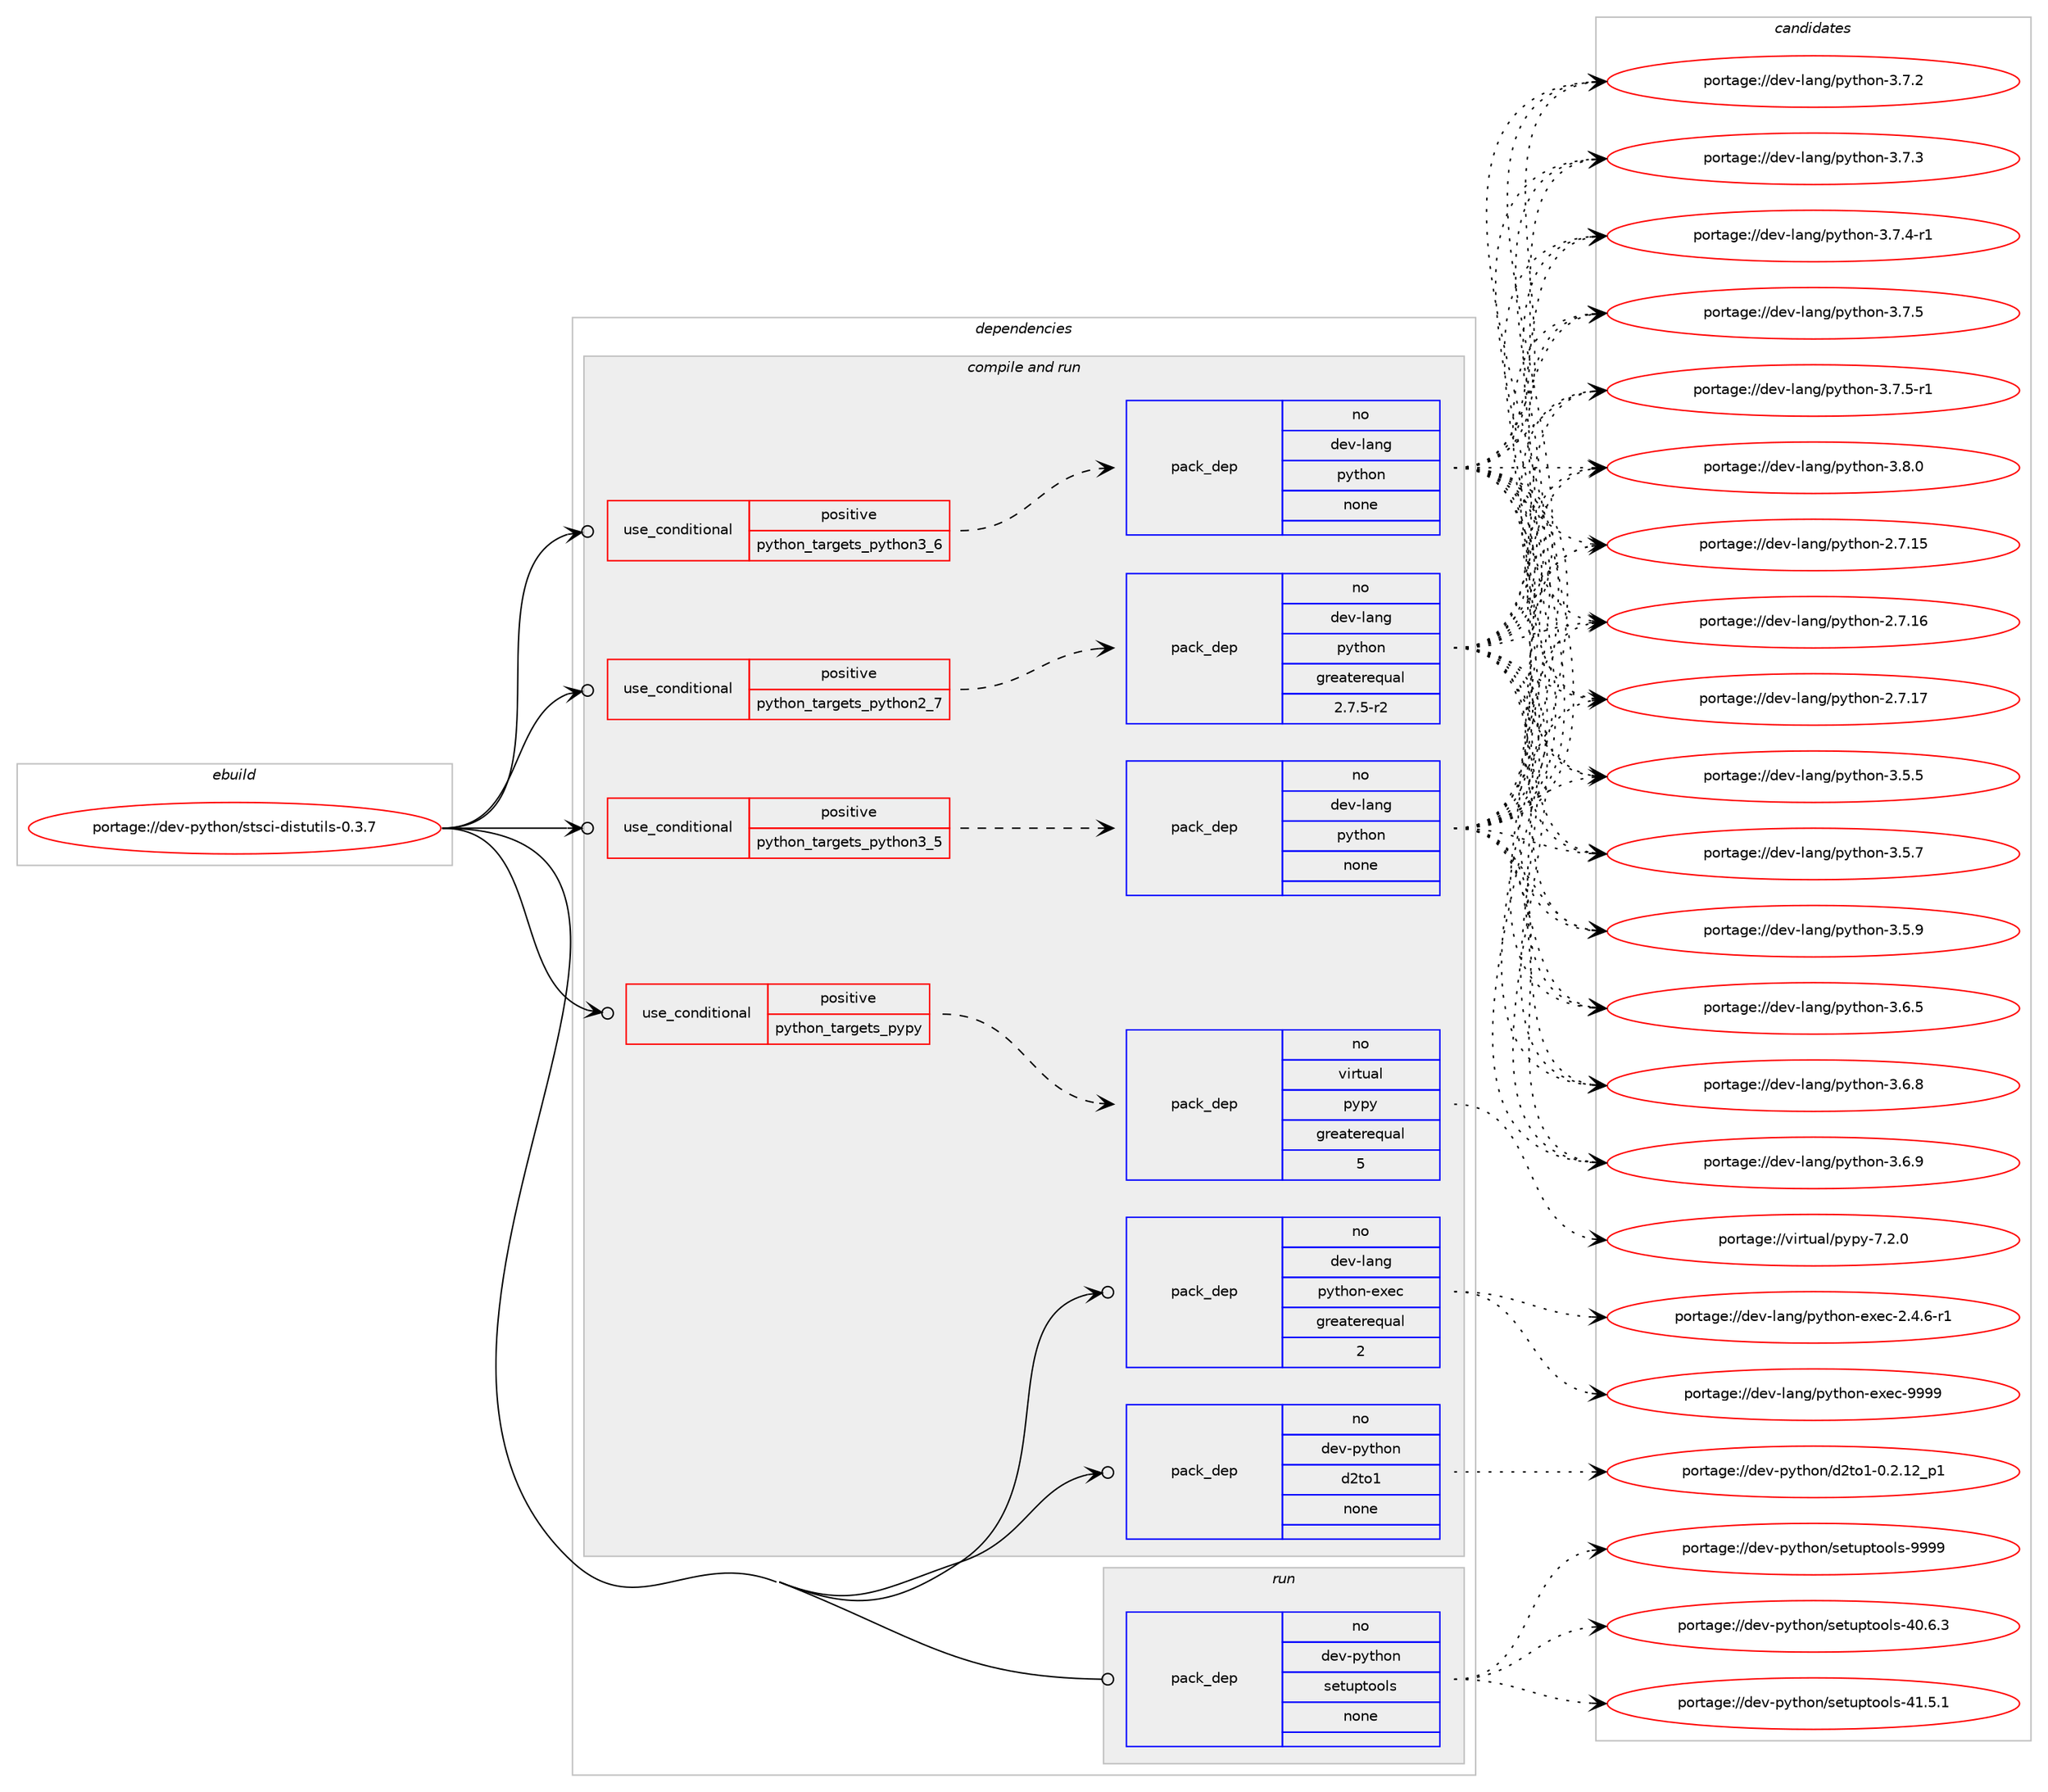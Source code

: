 digraph prolog {

# *************
# Graph options
# *************

newrank=true;
concentrate=true;
compound=true;
graph [rankdir=LR,fontname=Helvetica,fontsize=10,ranksep=1.5];#, ranksep=2.5, nodesep=0.2];
edge  [arrowhead=vee];
node  [fontname=Helvetica,fontsize=10];

# **********
# The ebuild
# **********

subgraph cluster_leftcol {
color=gray;
rank=same;
label=<<i>ebuild</i>>;
id [label="portage://dev-python/stsci-distutils-0.3.7", color=red, width=4, href="../dev-python/stsci-distutils-0.3.7.svg"];
}

# ****************
# The dependencies
# ****************

subgraph cluster_midcol {
color=gray;
label=<<i>dependencies</i>>;
subgraph cluster_compile {
fillcolor="#eeeeee";
style=filled;
label=<<i>compile</i>>;
}
subgraph cluster_compileandrun {
fillcolor="#eeeeee";
style=filled;
label=<<i>compile and run</i>>;
subgraph cond39352 {
dependency174494 [label=<<TABLE BORDER="0" CELLBORDER="1" CELLSPACING="0" CELLPADDING="4"><TR><TD ROWSPAN="3" CELLPADDING="10">use_conditional</TD></TR><TR><TD>positive</TD></TR><TR><TD>python_targets_pypy</TD></TR></TABLE>>, shape=none, color=red];
subgraph pack131739 {
dependency174495 [label=<<TABLE BORDER="0" CELLBORDER="1" CELLSPACING="0" CELLPADDING="4" WIDTH="220"><TR><TD ROWSPAN="6" CELLPADDING="30">pack_dep</TD></TR><TR><TD WIDTH="110">no</TD></TR><TR><TD>virtual</TD></TR><TR><TD>pypy</TD></TR><TR><TD>greaterequal</TD></TR><TR><TD>5</TD></TR></TABLE>>, shape=none, color=blue];
}
dependency174494:e -> dependency174495:w [weight=20,style="dashed",arrowhead="vee"];
}
id:e -> dependency174494:w [weight=20,style="solid",arrowhead="odotvee"];
subgraph cond39353 {
dependency174496 [label=<<TABLE BORDER="0" CELLBORDER="1" CELLSPACING="0" CELLPADDING="4"><TR><TD ROWSPAN="3" CELLPADDING="10">use_conditional</TD></TR><TR><TD>positive</TD></TR><TR><TD>python_targets_python2_7</TD></TR></TABLE>>, shape=none, color=red];
subgraph pack131740 {
dependency174497 [label=<<TABLE BORDER="0" CELLBORDER="1" CELLSPACING="0" CELLPADDING="4" WIDTH="220"><TR><TD ROWSPAN="6" CELLPADDING="30">pack_dep</TD></TR><TR><TD WIDTH="110">no</TD></TR><TR><TD>dev-lang</TD></TR><TR><TD>python</TD></TR><TR><TD>greaterequal</TD></TR><TR><TD>2.7.5-r2</TD></TR></TABLE>>, shape=none, color=blue];
}
dependency174496:e -> dependency174497:w [weight=20,style="dashed",arrowhead="vee"];
}
id:e -> dependency174496:w [weight=20,style="solid",arrowhead="odotvee"];
subgraph cond39354 {
dependency174498 [label=<<TABLE BORDER="0" CELLBORDER="1" CELLSPACING="0" CELLPADDING="4"><TR><TD ROWSPAN="3" CELLPADDING="10">use_conditional</TD></TR><TR><TD>positive</TD></TR><TR><TD>python_targets_python3_5</TD></TR></TABLE>>, shape=none, color=red];
subgraph pack131741 {
dependency174499 [label=<<TABLE BORDER="0" CELLBORDER="1" CELLSPACING="0" CELLPADDING="4" WIDTH="220"><TR><TD ROWSPAN="6" CELLPADDING="30">pack_dep</TD></TR><TR><TD WIDTH="110">no</TD></TR><TR><TD>dev-lang</TD></TR><TR><TD>python</TD></TR><TR><TD>none</TD></TR><TR><TD></TD></TR></TABLE>>, shape=none, color=blue];
}
dependency174498:e -> dependency174499:w [weight=20,style="dashed",arrowhead="vee"];
}
id:e -> dependency174498:w [weight=20,style="solid",arrowhead="odotvee"];
subgraph cond39355 {
dependency174500 [label=<<TABLE BORDER="0" CELLBORDER="1" CELLSPACING="0" CELLPADDING="4"><TR><TD ROWSPAN="3" CELLPADDING="10">use_conditional</TD></TR><TR><TD>positive</TD></TR><TR><TD>python_targets_python3_6</TD></TR></TABLE>>, shape=none, color=red];
subgraph pack131742 {
dependency174501 [label=<<TABLE BORDER="0" CELLBORDER="1" CELLSPACING="0" CELLPADDING="4" WIDTH="220"><TR><TD ROWSPAN="6" CELLPADDING="30">pack_dep</TD></TR><TR><TD WIDTH="110">no</TD></TR><TR><TD>dev-lang</TD></TR><TR><TD>python</TD></TR><TR><TD>none</TD></TR><TR><TD></TD></TR></TABLE>>, shape=none, color=blue];
}
dependency174500:e -> dependency174501:w [weight=20,style="dashed",arrowhead="vee"];
}
id:e -> dependency174500:w [weight=20,style="solid",arrowhead="odotvee"];
subgraph pack131743 {
dependency174502 [label=<<TABLE BORDER="0" CELLBORDER="1" CELLSPACING="0" CELLPADDING="4" WIDTH="220"><TR><TD ROWSPAN="6" CELLPADDING="30">pack_dep</TD></TR><TR><TD WIDTH="110">no</TD></TR><TR><TD>dev-lang</TD></TR><TR><TD>python-exec</TD></TR><TR><TD>greaterequal</TD></TR><TR><TD>2</TD></TR></TABLE>>, shape=none, color=blue];
}
id:e -> dependency174502:w [weight=20,style="solid",arrowhead="odotvee"];
subgraph pack131744 {
dependency174503 [label=<<TABLE BORDER="0" CELLBORDER="1" CELLSPACING="0" CELLPADDING="4" WIDTH="220"><TR><TD ROWSPAN="6" CELLPADDING="30">pack_dep</TD></TR><TR><TD WIDTH="110">no</TD></TR><TR><TD>dev-python</TD></TR><TR><TD>d2to1</TD></TR><TR><TD>none</TD></TR><TR><TD></TD></TR></TABLE>>, shape=none, color=blue];
}
id:e -> dependency174503:w [weight=20,style="solid",arrowhead="odotvee"];
}
subgraph cluster_run {
fillcolor="#eeeeee";
style=filled;
label=<<i>run</i>>;
subgraph pack131745 {
dependency174504 [label=<<TABLE BORDER="0" CELLBORDER="1" CELLSPACING="0" CELLPADDING="4" WIDTH="220"><TR><TD ROWSPAN="6" CELLPADDING="30">pack_dep</TD></TR><TR><TD WIDTH="110">no</TD></TR><TR><TD>dev-python</TD></TR><TR><TD>setuptools</TD></TR><TR><TD>none</TD></TR><TR><TD></TD></TR></TABLE>>, shape=none, color=blue];
}
id:e -> dependency174504:w [weight=20,style="solid",arrowhead="odot"];
}
}

# **************
# The candidates
# **************

subgraph cluster_choices {
rank=same;
color=gray;
label=<<i>candidates</i>>;

subgraph choice131739 {
color=black;
nodesep=1;
choiceportage1181051141161179710847112121112121455546504648 [label="portage://virtual/pypy-7.2.0", color=red, width=4,href="../virtual/pypy-7.2.0.svg"];
dependency174495:e -> choiceportage1181051141161179710847112121112121455546504648:w [style=dotted,weight="100"];
}
subgraph choice131740 {
color=black;
nodesep=1;
choiceportage10010111845108971101034711212111610411111045504655464953 [label="portage://dev-lang/python-2.7.15", color=red, width=4,href="../dev-lang/python-2.7.15.svg"];
choiceportage10010111845108971101034711212111610411111045504655464954 [label="portage://dev-lang/python-2.7.16", color=red, width=4,href="../dev-lang/python-2.7.16.svg"];
choiceportage10010111845108971101034711212111610411111045504655464955 [label="portage://dev-lang/python-2.7.17", color=red, width=4,href="../dev-lang/python-2.7.17.svg"];
choiceportage100101118451089711010347112121116104111110455146534653 [label="portage://dev-lang/python-3.5.5", color=red, width=4,href="../dev-lang/python-3.5.5.svg"];
choiceportage100101118451089711010347112121116104111110455146534655 [label="portage://dev-lang/python-3.5.7", color=red, width=4,href="../dev-lang/python-3.5.7.svg"];
choiceportage100101118451089711010347112121116104111110455146534657 [label="portage://dev-lang/python-3.5.9", color=red, width=4,href="../dev-lang/python-3.5.9.svg"];
choiceportage100101118451089711010347112121116104111110455146544653 [label="portage://dev-lang/python-3.6.5", color=red, width=4,href="../dev-lang/python-3.6.5.svg"];
choiceportage100101118451089711010347112121116104111110455146544656 [label="portage://dev-lang/python-3.6.8", color=red, width=4,href="../dev-lang/python-3.6.8.svg"];
choiceportage100101118451089711010347112121116104111110455146544657 [label="portage://dev-lang/python-3.6.9", color=red, width=4,href="../dev-lang/python-3.6.9.svg"];
choiceportage100101118451089711010347112121116104111110455146554650 [label="portage://dev-lang/python-3.7.2", color=red, width=4,href="../dev-lang/python-3.7.2.svg"];
choiceportage100101118451089711010347112121116104111110455146554651 [label="portage://dev-lang/python-3.7.3", color=red, width=4,href="../dev-lang/python-3.7.3.svg"];
choiceportage1001011184510897110103471121211161041111104551465546524511449 [label="portage://dev-lang/python-3.7.4-r1", color=red, width=4,href="../dev-lang/python-3.7.4-r1.svg"];
choiceportage100101118451089711010347112121116104111110455146554653 [label="portage://dev-lang/python-3.7.5", color=red, width=4,href="../dev-lang/python-3.7.5.svg"];
choiceportage1001011184510897110103471121211161041111104551465546534511449 [label="portage://dev-lang/python-3.7.5-r1", color=red, width=4,href="../dev-lang/python-3.7.5-r1.svg"];
choiceportage100101118451089711010347112121116104111110455146564648 [label="portage://dev-lang/python-3.8.0", color=red, width=4,href="../dev-lang/python-3.8.0.svg"];
dependency174497:e -> choiceportage10010111845108971101034711212111610411111045504655464953:w [style=dotted,weight="100"];
dependency174497:e -> choiceportage10010111845108971101034711212111610411111045504655464954:w [style=dotted,weight="100"];
dependency174497:e -> choiceportage10010111845108971101034711212111610411111045504655464955:w [style=dotted,weight="100"];
dependency174497:e -> choiceportage100101118451089711010347112121116104111110455146534653:w [style=dotted,weight="100"];
dependency174497:e -> choiceportage100101118451089711010347112121116104111110455146534655:w [style=dotted,weight="100"];
dependency174497:e -> choiceportage100101118451089711010347112121116104111110455146534657:w [style=dotted,weight="100"];
dependency174497:e -> choiceportage100101118451089711010347112121116104111110455146544653:w [style=dotted,weight="100"];
dependency174497:e -> choiceportage100101118451089711010347112121116104111110455146544656:w [style=dotted,weight="100"];
dependency174497:e -> choiceportage100101118451089711010347112121116104111110455146544657:w [style=dotted,weight="100"];
dependency174497:e -> choiceportage100101118451089711010347112121116104111110455146554650:w [style=dotted,weight="100"];
dependency174497:e -> choiceportage100101118451089711010347112121116104111110455146554651:w [style=dotted,weight="100"];
dependency174497:e -> choiceportage1001011184510897110103471121211161041111104551465546524511449:w [style=dotted,weight="100"];
dependency174497:e -> choiceportage100101118451089711010347112121116104111110455146554653:w [style=dotted,weight="100"];
dependency174497:e -> choiceportage1001011184510897110103471121211161041111104551465546534511449:w [style=dotted,weight="100"];
dependency174497:e -> choiceportage100101118451089711010347112121116104111110455146564648:w [style=dotted,weight="100"];
}
subgraph choice131741 {
color=black;
nodesep=1;
choiceportage10010111845108971101034711212111610411111045504655464953 [label="portage://dev-lang/python-2.7.15", color=red, width=4,href="../dev-lang/python-2.7.15.svg"];
choiceportage10010111845108971101034711212111610411111045504655464954 [label="portage://dev-lang/python-2.7.16", color=red, width=4,href="../dev-lang/python-2.7.16.svg"];
choiceportage10010111845108971101034711212111610411111045504655464955 [label="portage://dev-lang/python-2.7.17", color=red, width=4,href="../dev-lang/python-2.7.17.svg"];
choiceportage100101118451089711010347112121116104111110455146534653 [label="portage://dev-lang/python-3.5.5", color=red, width=4,href="../dev-lang/python-3.5.5.svg"];
choiceportage100101118451089711010347112121116104111110455146534655 [label="portage://dev-lang/python-3.5.7", color=red, width=4,href="../dev-lang/python-3.5.7.svg"];
choiceportage100101118451089711010347112121116104111110455146534657 [label="portage://dev-lang/python-3.5.9", color=red, width=4,href="../dev-lang/python-3.5.9.svg"];
choiceportage100101118451089711010347112121116104111110455146544653 [label="portage://dev-lang/python-3.6.5", color=red, width=4,href="../dev-lang/python-3.6.5.svg"];
choiceportage100101118451089711010347112121116104111110455146544656 [label="portage://dev-lang/python-3.6.8", color=red, width=4,href="../dev-lang/python-3.6.8.svg"];
choiceportage100101118451089711010347112121116104111110455146544657 [label="portage://dev-lang/python-3.6.9", color=red, width=4,href="../dev-lang/python-3.6.9.svg"];
choiceportage100101118451089711010347112121116104111110455146554650 [label="portage://dev-lang/python-3.7.2", color=red, width=4,href="../dev-lang/python-3.7.2.svg"];
choiceportage100101118451089711010347112121116104111110455146554651 [label="portage://dev-lang/python-3.7.3", color=red, width=4,href="../dev-lang/python-3.7.3.svg"];
choiceportage1001011184510897110103471121211161041111104551465546524511449 [label="portage://dev-lang/python-3.7.4-r1", color=red, width=4,href="../dev-lang/python-3.7.4-r1.svg"];
choiceportage100101118451089711010347112121116104111110455146554653 [label="portage://dev-lang/python-3.7.5", color=red, width=4,href="../dev-lang/python-3.7.5.svg"];
choiceportage1001011184510897110103471121211161041111104551465546534511449 [label="portage://dev-lang/python-3.7.5-r1", color=red, width=4,href="../dev-lang/python-3.7.5-r1.svg"];
choiceportage100101118451089711010347112121116104111110455146564648 [label="portage://dev-lang/python-3.8.0", color=red, width=4,href="../dev-lang/python-3.8.0.svg"];
dependency174499:e -> choiceportage10010111845108971101034711212111610411111045504655464953:w [style=dotted,weight="100"];
dependency174499:e -> choiceportage10010111845108971101034711212111610411111045504655464954:w [style=dotted,weight="100"];
dependency174499:e -> choiceportage10010111845108971101034711212111610411111045504655464955:w [style=dotted,weight="100"];
dependency174499:e -> choiceportage100101118451089711010347112121116104111110455146534653:w [style=dotted,weight="100"];
dependency174499:e -> choiceportage100101118451089711010347112121116104111110455146534655:w [style=dotted,weight="100"];
dependency174499:e -> choiceportage100101118451089711010347112121116104111110455146534657:w [style=dotted,weight="100"];
dependency174499:e -> choiceportage100101118451089711010347112121116104111110455146544653:w [style=dotted,weight="100"];
dependency174499:e -> choiceportage100101118451089711010347112121116104111110455146544656:w [style=dotted,weight="100"];
dependency174499:e -> choiceportage100101118451089711010347112121116104111110455146544657:w [style=dotted,weight="100"];
dependency174499:e -> choiceportage100101118451089711010347112121116104111110455146554650:w [style=dotted,weight="100"];
dependency174499:e -> choiceportage100101118451089711010347112121116104111110455146554651:w [style=dotted,weight="100"];
dependency174499:e -> choiceportage1001011184510897110103471121211161041111104551465546524511449:w [style=dotted,weight="100"];
dependency174499:e -> choiceportage100101118451089711010347112121116104111110455146554653:w [style=dotted,weight="100"];
dependency174499:e -> choiceportage1001011184510897110103471121211161041111104551465546534511449:w [style=dotted,weight="100"];
dependency174499:e -> choiceportage100101118451089711010347112121116104111110455146564648:w [style=dotted,weight="100"];
}
subgraph choice131742 {
color=black;
nodesep=1;
choiceportage10010111845108971101034711212111610411111045504655464953 [label="portage://dev-lang/python-2.7.15", color=red, width=4,href="../dev-lang/python-2.7.15.svg"];
choiceportage10010111845108971101034711212111610411111045504655464954 [label="portage://dev-lang/python-2.7.16", color=red, width=4,href="../dev-lang/python-2.7.16.svg"];
choiceportage10010111845108971101034711212111610411111045504655464955 [label="portage://dev-lang/python-2.7.17", color=red, width=4,href="../dev-lang/python-2.7.17.svg"];
choiceportage100101118451089711010347112121116104111110455146534653 [label="portage://dev-lang/python-3.5.5", color=red, width=4,href="../dev-lang/python-3.5.5.svg"];
choiceportage100101118451089711010347112121116104111110455146534655 [label="portage://dev-lang/python-3.5.7", color=red, width=4,href="../dev-lang/python-3.5.7.svg"];
choiceportage100101118451089711010347112121116104111110455146534657 [label="portage://dev-lang/python-3.5.9", color=red, width=4,href="../dev-lang/python-3.5.9.svg"];
choiceportage100101118451089711010347112121116104111110455146544653 [label="portage://dev-lang/python-3.6.5", color=red, width=4,href="../dev-lang/python-3.6.5.svg"];
choiceportage100101118451089711010347112121116104111110455146544656 [label="portage://dev-lang/python-3.6.8", color=red, width=4,href="../dev-lang/python-3.6.8.svg"];
choiceportage100101118451089711010347112121116104111110455146544657 [label="portage://dev-lang/python-3.6.9", color=red, width=4,href="../dev-lang/python-3.6.9.svg"];
choiceportage100101118451089711010347112121116104111110455146554650 [label="portage://dev-lang/python-3.7.2", color=red, width=4,href="../dev-lang/python-3.7.2.svg"];
choiceportage100101118451089711010347112121116104111110455146554651 [label="portage://dev-lang/python-3.7.3", color=red, width=4,href="../dev-lang/python-3.7.3.svg"];
choiceportage1001011184510897110103471121211161041111104551465546524511449 [label="portage://dev-lang/python-3.7.4-r1", color=red, width=4,href="../dev-lang/python-3.7.4-r1.svg"];
choiceportage100101118451089711010347112121116104111110455146554653 [label="portage://dev-lang/python-3.7.5", color=red, width=4,href="../dev-lang/python-3.7.5.svg"];
choiceportage1001011184510897110103471121211161041111104551465546534511449 [label="portage://dev-lang/python-3.7.5-r1", color=red, width=4,href="../dev-lang/python-3.7.5-r1.svg"];
choiceportage100101118451089711010347112121116104111110455146564648 [label="portage://dev-lang/python-3.8.0", color=red, width=4,href="../dev-lang/python-3.8.0.svg"];
dependency174501:e -> choiceportage10010111845108971101034711212111610411111045504655464953:w [style=dotted,weight="100"];
dependency174501:e -> choiceportage10010111845108971101034711212111610411111045504655464954:w [style=dotted,weight="100"];
dependency174501:e -> choiceportage10010111845108971101034711212111610411111045504655464955:w [style=dotted,weight="100"];
dependency174501:e -> choiceportage100101118451089711010347112121116104111110455146534653:w [style=dotted,weight="100"];
dependency174501:e -> choiceportage100101118451089711010347112121116104111110455146534655:w [style=dotted,weight="100"];
dependency174501:e -> choiceportage100101118451089711010347112121116104111110455146534657:w [style=dotted,weight="100"];
dependency174501:e -> choiceportage100101118451089711010347112121116104111110455146544653:w [style=dotted,weight="100"];
dependency174501:e -> choiceportage100101118451089711010347112121116104111110455146544656:w [style=dotted,weight="100"];
dependency174501:e -> choiceportage100101118451089711010347112121116104111110455146544657:w [style=dotted,weight="100"];
dependency174501:e -> choiceportage100101118451089711010347112121116104111110455146554650:w [style=dotted,weight="100"];
dependency174501:e -> choiceportage100101118451089711010347112121116104111110455146554651:w [style=dotted,weight="100"];
dependency174501:e -> choiceportage1001011184510897110103471121211161041111104551465546524511449:w [style=dotted,weight="100"];
dependency174501:e -> choiceportage100101118451089711010347112121116104111110455146554653:w [style=dotted,weight="100"];
dependency174501:e -> choiceportage1001011184510897110103471121211161041111104551465546534511449:w [style=dotted,weight="100"];
dependency174501:e -> choiceportage100101118451089711010347112121116104111110455146564648:w [style=dotted,weight="100"];
}
subgraph choice131743 {
color=black;
nodesep=1;
choiceportage10010111845108971101034711212111610411111045101120101994550465246544511449 [label="portage://dev-lang/python-exec-2.4.6-r1", color=red, width=4,href="../dev-lang/python-exec-2.4.6-r1.svg"];
choiceportage10010111845108971101034711212111610411111045101120101994557575757 [label="portage://dev-lang/python-exec-9999", color=red, width=4,href="../dev-lang/python-exec-9999.svg"];
dependency174502:e -> choiceportage10010111845108971101034711212111610411111045101120101994550465246544511449:w [style=dotted,weight="100"];
dependency174502:e -> choiceportage10010111845108971101034711212111610411111045101120101994557575757:w [style=dotted,weight="100"];
}
subgraph choice131744 {
color=black;
nodesep=1;
choiceportage10010111845112121116104111110471005011611149454846504649509511249 [label="portage://dev-python/d2to1-0.2.12_p1", color=red, width=4,href="../dev-python/d2to1-0.2.12_p1.svg"];
dependency174503:e -> choiceportage10010111845112121116104111110471005011611149454846504649509511249:w [style=dotted,weight="100"];
}
subgraph choice131745 {
color=black;
nodesep=1;
choiceportage100101118451121211161041111104711510111611711211611111110811545524846544651 [label="portage://dev-python/setuptools-40.6.3", color=red, width=4,href="../dev-python/setuptools-40.6.3.svg"];
choiceportage100101118451121211161041111104711510111611711211611111110811545524946534649 [label="portage://dev-python/setuptools-41.5.1", color=red, width=4,href="../dev-python/setuptools-41.5.1.svg"];
choiceportage10010111845112121116104111110471151011161171121161111111081154557575757 [label="portage://dev-python/setuptools-9999", color=red, width=4,href="../dev-python/setuptools-9999.svg"];
dependency174504:e -> choiceportage100101118451121211161041111104711510111611711211611111110811545524846544651:w [style=dotted,weight="100"];
dependency174504:e -> choiceportage100101118451121211161041111104711510111611711211611111110811545524946534649:w [style=dotted,weight="100"];
dependency174504:e -> choiceportage10010111845112121116104111110471151011161171121161111111081154557575757:w [style=dotted,weight="100"];
}
}

}
